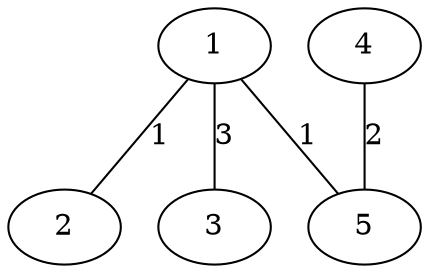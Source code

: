 graph G {
1
2
3
4
5
	1 -- 2 [label="1"];
	1 -- 3 [label="3"];
	1 -- 5 [label="1"];
	4 -- 5 [label="2"];
}
